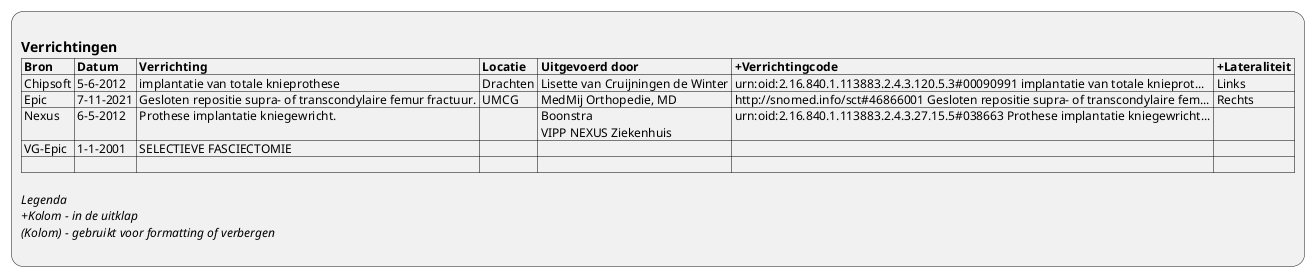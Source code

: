 @startuml ViewDefinition-Procedure
:
== Verrichtingen
|= Bron |= Datum |= Verrichting |= Locatie |= Uitgevoerd door |= +Verrichtingcode |= +Lateraliteit |
| Chipsoft | 5-6-2012 | implantatie van totale knieprothese | Drachten | Lisette van Cruijningen de Winter | urn:oid:2.16.840.1.113883.2.4.3.120.5.3#00090991 implantatie van totale knieprot... | Links |
| Epic | 7-11-2021 | Gesloten repositie supra- of transcondylaire femur fractuur. | UMCG | MedMij Orthopedie, MD | http://snomed.info/sct#46866001 Gesloten repositie supra- of transcondylaire fem... | Rechts |
| Nexus | 6-5-2012 | Prothese implantatie kniegewricht. |  | Boonstra\n VIPP NEXUS Ziekenhuis | urn:oid:2.16.840.1.113883.2.4.3.27.15.5#038663 Prothese implantatie kniegewricht... |  |
| VG-Epic | 1-1-2001 | SELECTIEVE FASCIECTOMIE |  |  |  |  |
| |

//Legenda//
//+Kolom - in de uitklap//
//(Kolom) - gebruikt voor formatting of verbergen//
;
@enduml